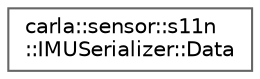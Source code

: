 digraph "类继承关系图"
{
 // INTERACTIVE_SVG=YES
 // LATEX_PDF_SIZE
  bgcolor="transparent";
  edge [fontname=Helvetica,fontsize=10,labelfontname=Helvetica,labelfontsize=10];
  node [fontname=Helvetica,fontsize=10,shape=box,height=0.2,width=0.4];
  rankdir="LR";
  Node0 [id="Node000000",label="carla::sensor::s11n\l::IMUSerializer::Data",height=0.2,width=0.4,color="grey40", fillcolor="white", style="filled",URL="$d0/df6/structcarla_1_1sensor_1_1s11n_1_1IMUSerializer_1_1Data.html",tooltip=" "];
}
